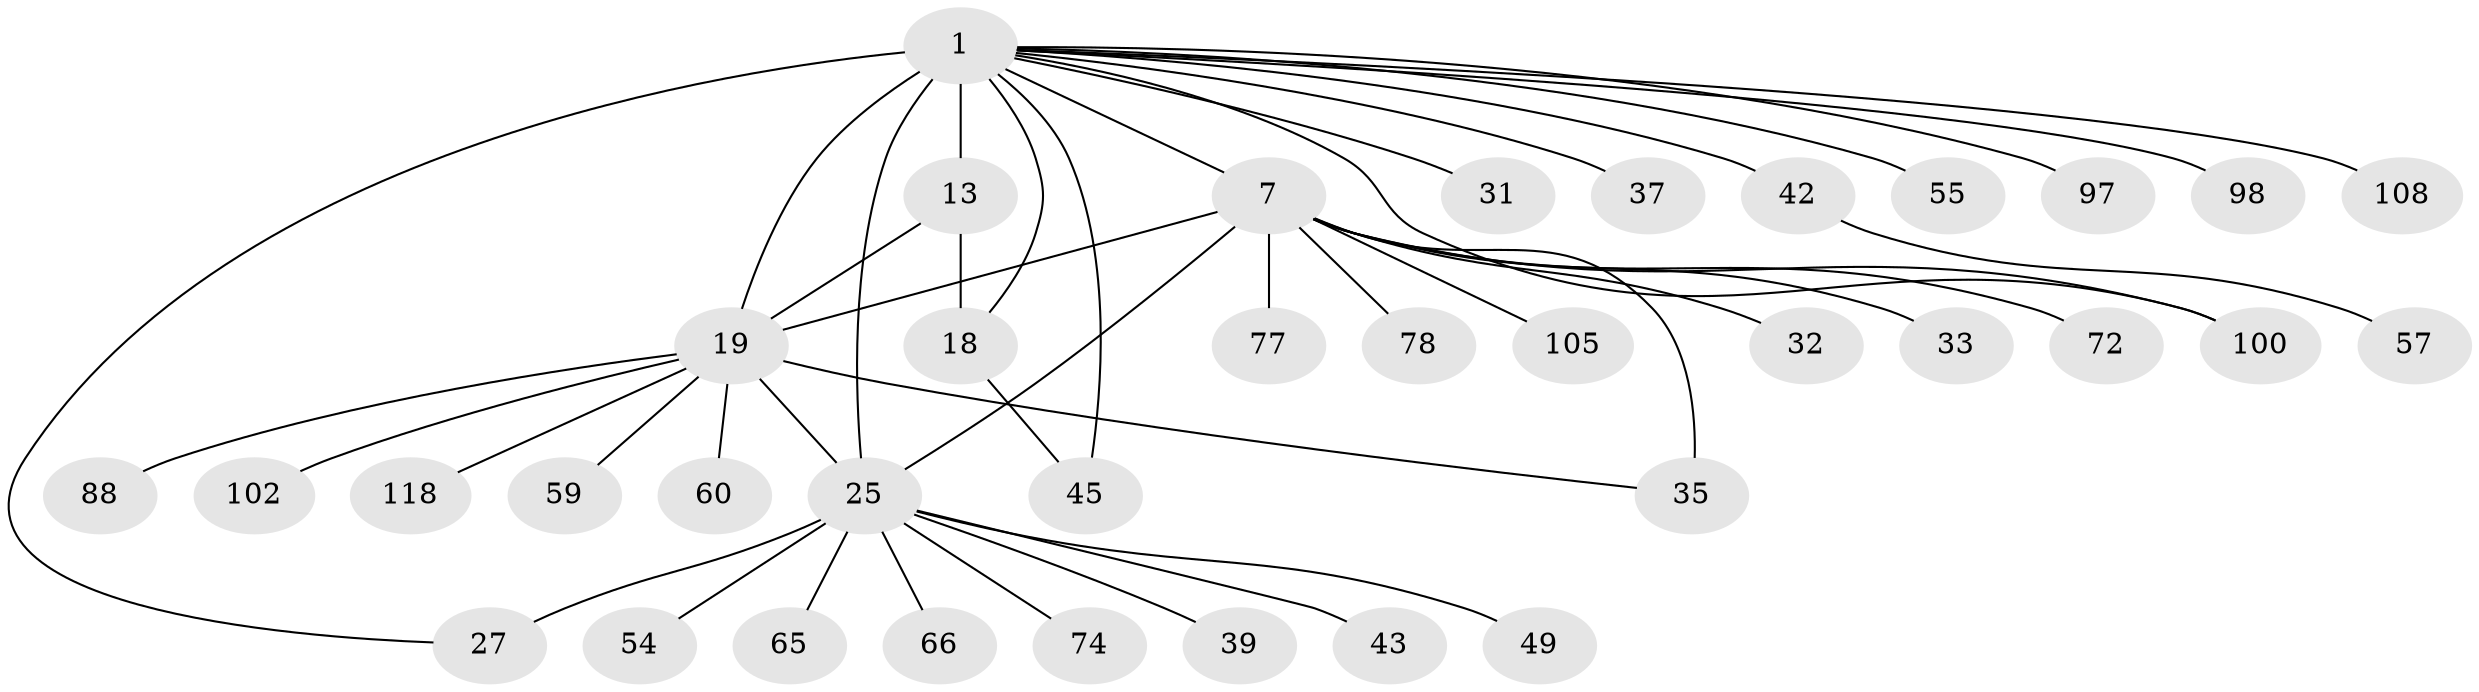 // original degree distribution, {7: 0.06557377049180328, 8: 0.04918032786885246, 16: 0.00819672131147541, 9: 0.040983606557377046, 11: 0.03278688524590164, 5: 0.01639344262295082, 10: 0.01639344262295082, 6: 0.00819672131147541, 13: 0.00819672131147541, 1: 0.5409836065573771, 3: 0.03278688524590164, 2: 0.1721311475409836, 4: 0.00819672131147541}
// Generated by graph-tools (version 1.1) at 2025/19/03/04/25 18:19:49]
// undirected, 36 vertices, 44 edges
graph export_dot {
graph [start="1"]
  node [color=gray90,style=filled];
  1 [super="+16+79+5+2"];
  7 [super="+9+111+41+11+10+8"];
  13 [super="+101+94+15+14+62"];
  18;
  19 [super="+20+53+61"];
  25 [super="+26+28"];
  27 [super="+89+71+51"];
  31;
  32;
  33 [super="+76+80"];
  35 [super="+103"];
  37;
  39;
  42;
  43;
  45 [super="+82+52"];
  49;
  54;
  55;
  57 [super="+58"];
  59 [super="+117"];
  60;
  65;
  66;
  72;
  74;
  77;
  78;
  88;
  97;
  98 [super="+122"];
  100;
  102;
  105;
  108;
  118;
  1 -- 97;
  1 -- 100;
  1 -- 7 [weight=4];
  1 -- 13 [weight=6];
  1 -- 18;
  1 -- 25 [weight=5];
  1 -- 42;
  1 -- 31;
  1 -- 98;
  1 -- 37;
  1 -- 108;
  1 -- 45;
  1 -- 19 [weight=5];
  1 -- 55;
  1 -- 27;
  7 -- 32;
  7 -- 100;
  7 -- 72;
  7 -- 105;
  7 -- 35 [weight=2];
  7 -- 33;
  7 -- 19;
  7 -- 25;
  7 -- 77;
  7 -- 78;
  13 -- 18 [weight=4];
  13 -- 19;
  18 -- 45;
  19 -- 35;
  19 -- 102;
  19 -- 118;
  19 -- 59;
  19 -- 60;
  19 -- 88;
  19 -- 25 [weight=2];
  25 -- 27 [weight=4];
  25 -- 49;
  25 -- 43;
  25 -- 65;
  25 -- 66;
  25 -- 39;
  25 -- 74;
  25 -- 54;
  42 -- 57;
}
